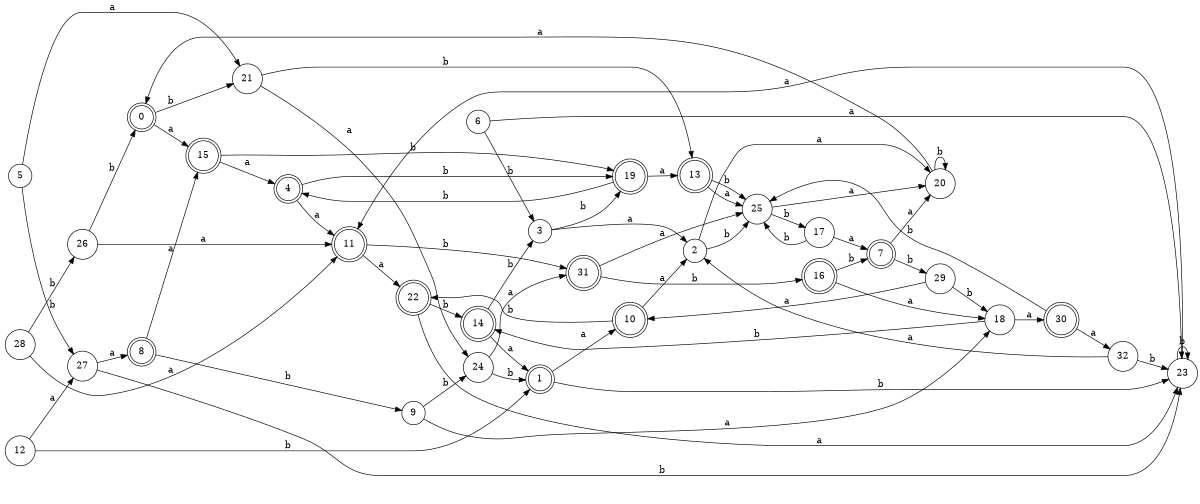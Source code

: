 digraph n27_1 {
__start0 [label="" shape="none"];

rankdir=LR;
size="8,5";

s0 [style="rounded,filled", color="black", fillcolor="white" shape="doublecircle", label="0"];
s1 [style="rounded,filled", color="black", fillcolor="white" shape="doublecircle", label="1"];
s2 [style="filled", color="black", fillcolor="white" shape="circle", label="2"];
s3 [style="filled", color="black", fillcolor="white" shape="circle", label="3"];
s4 [style="rounded,filled", color="black", fillcolor="white" shape="doublecircle", label="4"];
s5 [style="filled", color="black", fillcolor="white" shape="circle", label="5"];
s6 [style="filled", color="black", fillcolor="white" shape="circle", label="6"];
s7 [style="rounded,filled", color="black", fillcolor="white" shape="doublecircle", label="7"];
s8 [style="rounded,filled", color="black", fillcolor="white" shape="doublecircle", label="8"];
s9 [style="filled", color="black", fillcolor="white" shape="circle", label="9"];
s10 [style="rounded,filled", color="black", fillcolor="white" shape="doublecircle", label="10"];
s11 [style="rounded,filled", color="black", fillcolor="white" shape="doublecircle", label="11"];
s12 [style="filled", color="black", fillcolor="white" shape="circle", label="12"];
s13 [style="rounded,filled", color="black", fillcolor="white" shape="doublecircle", label="13"];
s14 [style="rounded,filled", color="black", fillcolor="white" shape="doublecircle", label="14"];
s15 [style="rounded,filled", color="black", fillcolor="white" shape="doublecircle", label="15"];
s16 [style="rounded,filled", color="black", fillcolor="white" shape="doublecircle", label="16"];
s17 [style="filled", color="black", fillcolor="white" shape="circle", label="17"];
s18 [style="filled", color="black", fillcolor="white" shape="circle", label="18"];
s19 [style="rounded,filled", color="black", fillcolor="white" shape="doublecircle", label="19"];
s20 [style="filled", color="black", fillcolor="white" shape="circle", label="20"];
s21 [style="filled", color="black", fillcolor="white" shape="circle", label="21"];
s22 [style="rounded,filled", color="black", fillcolor="white" shape="doublecircle", label="22"];
s23 [style="filled", color="black", fillcolor="white" shape="circle", label="23"];
s24 [style="filled", color="black", fillcolor="white" shape="circle", label="24"];
s25 [style="filled", color="black", fillcolor="white" shape="circle", label="25"];
s26 [style="filled", color="black", fillcolor="white" shape="circle", label="26"];
s27 [style="filled", color="black", fillcolor="white" shape="circle", label="27"];
s28 [style="filled", color="black", fillcolor="white" shape="circle", label="28"];
s29 [style="filled", color="black", fillcolor="white" shape="circle", label="29"];
s30 [style="rounded,filled", color="black", fillcolor="white" shape="doublecircle", label="30"];
s31 [style="rounded,filled", color="black", fillcolor="white" shape="doublecircle", label="31"];
s32 [style="filled", color="black", fillcolor="white" shape="circle", label="32"];
s0 -> s15 [label="a"];
s0 -> s21 [label="b"];
s1 -> s10 [label="a"];
s1 -> s23 [label="b"];
s2 -> s20 [label="a"];
s2 -> s25 [label="b"];
s3 -> s2 [label="a"];
s3 -> s19 [label="b"];
s4 -> s11 [label="a"];
s4 -> s19 [label="b"];
s5 -> s21 [label="a"];
s5 -> s27 [label="b"];
s6 -> s23 [label="a"];
s6 -> s3 [label="b"];
s7 -> s20 [label="a"];
s7 -> s29 [label="b"];
s8 -> s15 [label="a"];
s8 -> s9 [label="b"];
s9 -> s18 [label="a"];
s9 -> s24 [label="b"];
s10 -> s2 [label="a"];
s10 -> s22 [label="b"];
s11 -> s22 [label="a"];
s11 -> s31 [label="b"];
s12 -> s27 [label="a"];
s12 -> s1 [label="b"];
s13 -> s25 [label="a"];
s13 -> s25 [label="b"];
s14 -> s1 [label="a"];
s14 -> s3 [label="b"];
s15 -> s4 [label="a"];
s15 -> s19 [label="b"];
s16 -> s18 [label="a"];
s16 -> s7 [label="b"];
s17 -> s7 [label="a"];
s17 -> s25 [label="b"];
s18 -> s30 [label="a"];
s18 -> s14 [label="b"];
s19 -> s13 [label="a"];
s19 -> s4 [label="b"];
s20 -> s0 [label="a"];
s20 -> s20 [label="b"];
s21 -> s24 [label="a"];
s21 -> s13 [label="b"];
s22 -> s23 [label="a"];
s22 -> s14 [label="b"];
s23 -> s11 [label="a"];
s23 -> s23 [label="b"];
s24 -> s31 [label="a"];
s24 -> s1 [label="b"];
s25 -> s20 [label="a"];
s25 -> s17 [label="b"];
s26 -> s11 [label="a"];
s26 -> s0 [label="b"];
s27 -> s8 [label="a"];
s27 -> s23 [label="b"];
s28 -> s11 [label="a"];
s28 -> s26 [label="b"];
s29 -> s10 [label="a"];
s29 -> s18 [label="b"];
s30 -> s32 [label="a"];
s30 -> s25 [label="b"];
s31 -> s25 [label="a"];
s31 -> s16 [label="b"];
s32 -> s2 [label="a"];
s32 -> s23 [label="b"];

}